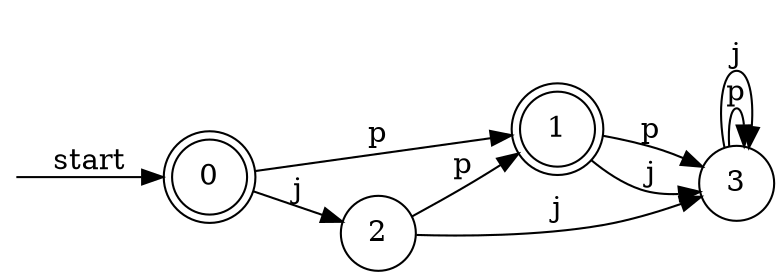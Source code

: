 digraph dfa {
    rankdir = LR;
    node [shape = doublecircle];    __start [style = invis, shape = point];
    __start -> "0" [ label = "start" ];
    node [shape = doublecircle]; "0" "1"
    node [shape = circle];
    "0" -> "1" [ label = "p" ];
    "0" -> "2" [ label = "j" ];
    "1" -> "3" [ label = "p" ];
    "1" -> "3" [ label = "j" ];
    "3" -> "3" [ label = "p" ];
    "3" -> "3" [ label = "j" ];
    "2" -> "1" [ label = "p" ];
    "2" -> "3" [ label = "j" ];
}
